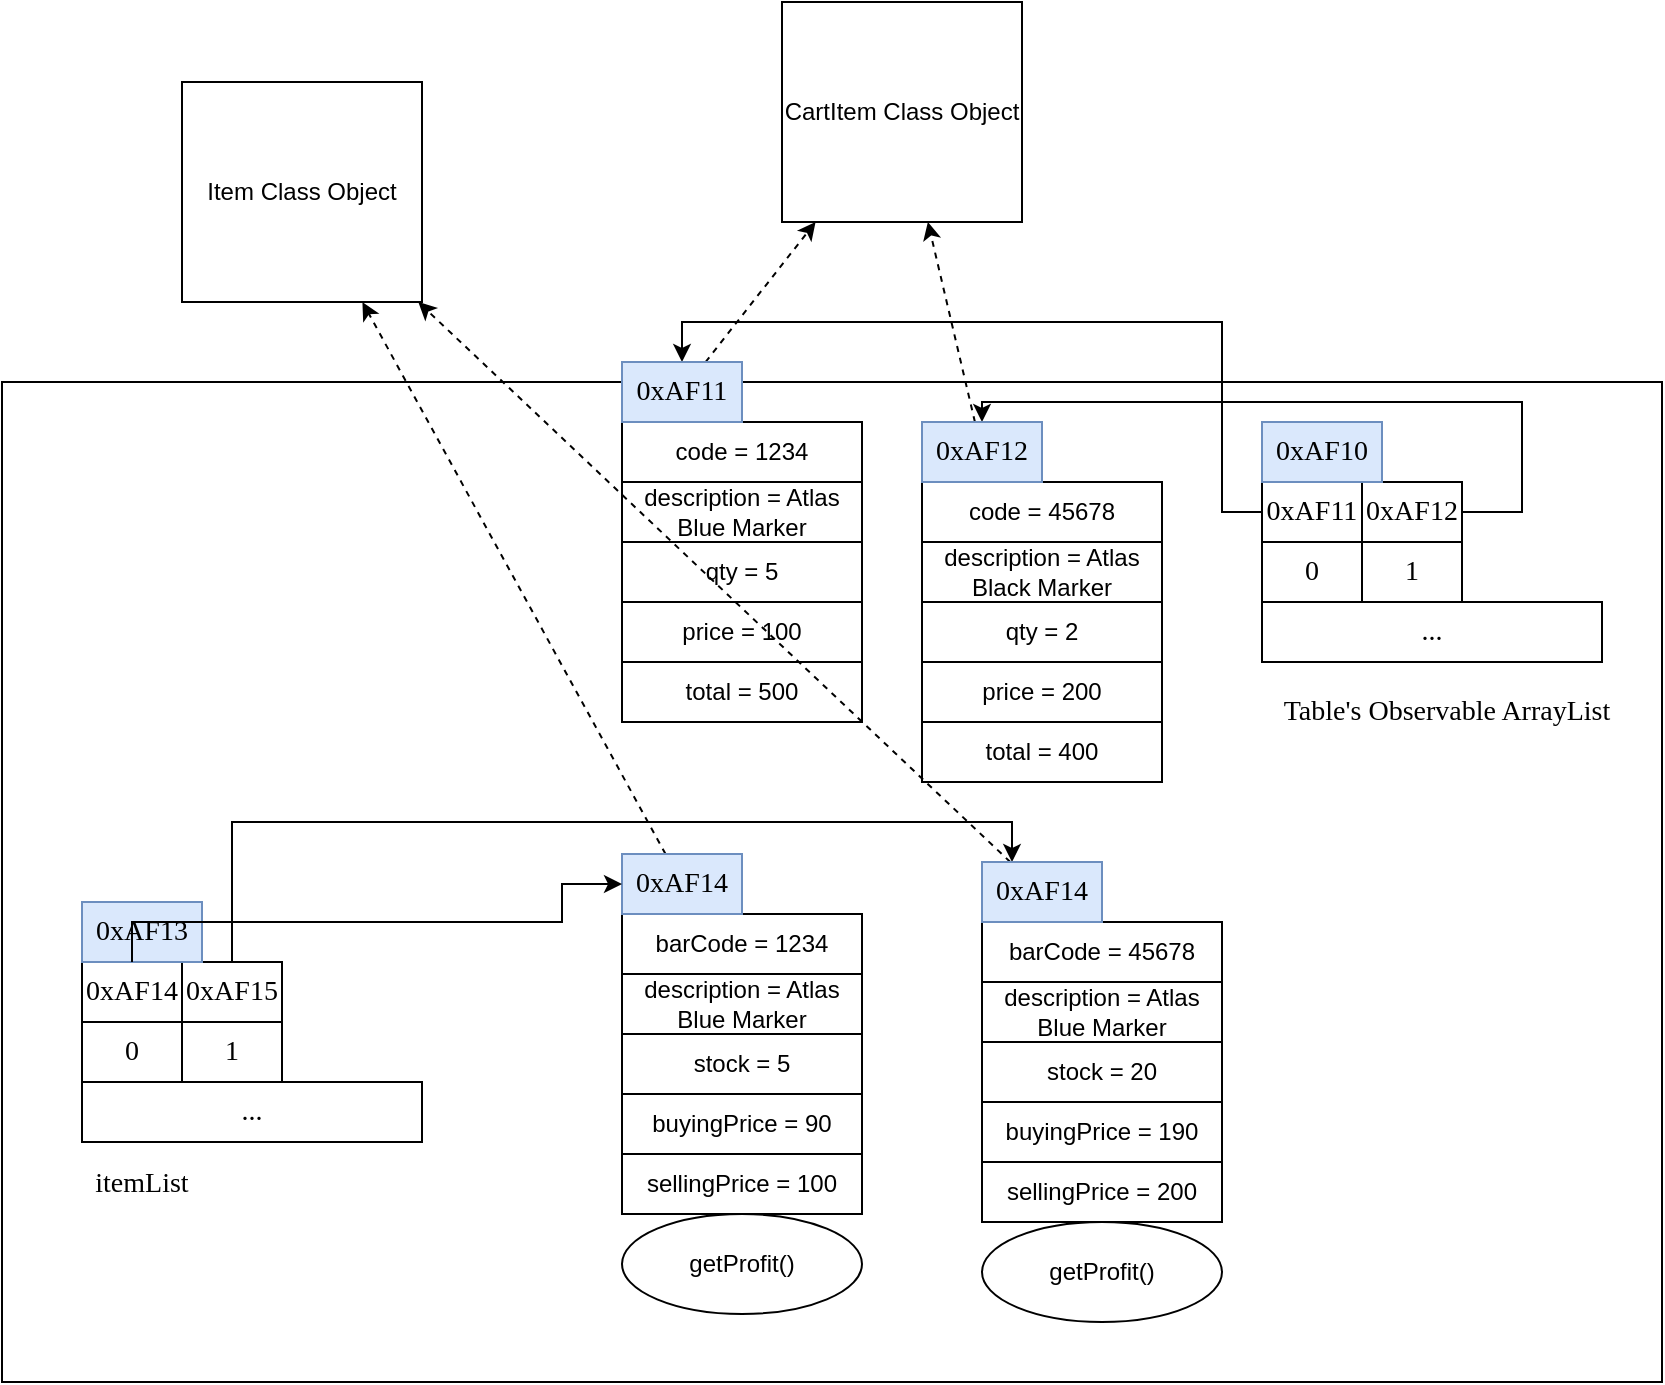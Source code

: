 <mxfile version="21.7.2" type="device">
  <diagram name="Page-1" id="yFsD_rq4y9ADLa1zhZdH">
    <mxGraphModel dx="1979" dy="1335" grid="1" gridSize="10" guides="1" tooltips="1" connect="1" arrows="1" fold="1" page="1" pageScale="1" pageWidth="1100" pageHeight="850" math="0" shadow="0">
      <root>
        <mxCell id="0" />
        <mxCell id="1" parent="0" />
        <mxCell id="5FXO2D51VpSBJTWo2e1x-1" value="" style="rounded=0;whiteSpace=wrap;html=1;" vertex="1" parent="1">
          <mxGeometry x="-110" y="70" width="830" height="500" as="geometry" />
        </mxCell>
        <mxCell id="5FXO2D51VpSBJTWo2e1x-29" style="edgeStyle=orthogonalEdgeStyle;rounded=0;orthogonalLoop=1;jettySize=auto;html=1;entryX=0.5;entryY=0;entryDx=0;entryDy=0;entryPerimeter=0;" edge="1" parent="1" source="5FXO2D51VpSBJTWo2e1x-2" target="5FXO2D51VpSBJTWo2e1x-22">
          <mxGeometry relative="1" as="geometry">
            <Array as="points">
              <mxPoint x="500" y="135" />
              <mxPoint x="500" y="40" />
              <mxPoint x="230" y="40" />
            </Array>
          </mxGeometry>
        </mxCell>
        <mxCell id="5FXO2D51VpSBJTWo2e1x-2" value="0xAF11" style="rounded=0;whiteSpace=wrap;html=1;fontFamily=Ubuntu;fontSource=https%3A%2F%2Ffonts.googleapis.com%2Fcss%3Ffamily%3DUbuntu;fontSize=14;" vertex="1" parent="1">
          <mxGeometry x="520" y="120" width="50" height="30" as="geometry" />
        </mxCell>
        <mxCell id="5FXO2D51VpSBJTWo2e1x-30" style="edgeStyle=orthogonalEdgeStyle;rounded=0;orthogonalLoop=1;jettySize=auto;html=1;" edge="1" parent="1" source="5FXO2D51VpSBJTWo2e1x-3" target="5FXO2D51VpSBJTWo2e1x-28">
          <mxGeometry relative="1" as="geometry">
            <Array as="points">
              <mxPoint x="650" y="135" />
              <mxPoint x="650" y="80" />
              <mxPoint x="380" y="80" />
            </Array>
          </mxGeometry>
        </mxCell>
        <mxCell id="5FXO2D51VpSBJTWo2e1x-3" value="0xAF12" style="rounded=0;whiteSpace=wrap;html=1;fontFamily=Ubuntu;fontSource=https%3A%2F%2Ffonts.googleapis.com%2Fcss%3Ffamily%3DUbuntu;fontSize=14;" vertex="1" parent="1">
          <mxGeometry x="570" y="120" width="50" height="30" as="geometry" />
        </mxCell>
        <mxCell id="5FXO2D51VpSBJTWo2e1x-8" value="0xAF10" style="text;html=1;strokeColor=#6c8ebf;fillColor=#dae8fc;align=center;verticalAlign=middle;whiteSpace=wrap;rounded=0;fontFamily=Ubuntu;fontSource=https%3A%2F%2Ffonts.googleapis.com%2Fcss%3Ffamily%3DUbuntu;fontSize=14;" vertex="1" parent="1">
          <mxGeometry x="520" y="90" width="60" height="30" as="geometry" />
        </mxCell>
        <mxCell id="5FXO2D51VpSBJTWo2e1x-9" value="..." style="rounded=0;whiteSpace=wrap;html=1;fontFamily=Ubuntu;fontSource=https%3A%2F%2Ffonts.googleapis.com%2Fcss%3Ffamily%3DUbuntu;fontSize=14;" vertex="1" parent="1">
          <mxGeometry x="520" y="180" width="170" height="30" as="geometry" />
        </mxCell>
        <mxCell id="5FXO2D51VpSBJTWo2e1x-10" value="0" style="rounded=0;whiteSpace=wrap;html=1;fontFamily=Ubuntu;fontSource=https%3A%2F%2Ffonts.googleapis.com%2Fcss%3Ffamily%3DUbuntu;fontSize=14;" vertex="1" parent="1">
          <mxGeometry x="520" y="150" width="50" height="30" as="geometry" />
        </mxCell>
        <mxCell id="5FXO2D51VpSBJTWo2e1x-11" value="1" style="rounded=0;whiteSpace=wrap;html=1;fontFamily=Ubuntu;fontSource=https%3A%2F%2Ffonts.googleapis.com%2Fcss%3Ffamily%3DUbuntu;fontSize=14;" vertex="1" parent="1">
          <mxGeometry x="570" y="150" width="50" height="30" as="geometry" />
        </mxCell>
        <mxCell id="5FXO2D51VpSBJTWo2e1x-12" value="Table&#39;s Observable ArrayList&lt;br&gt;" style="text;html=1;align=center;verticalAlign=middle;whiteSpace=wrap;rounded=0;fontFamily=Ubuntu;fontSource=https%3A%2F%2Ffonts.googleapis.com%2Fcss%3Ffamily%3DUbuntu;fontSize=14;" vertex="1" parent="1">
          <mxGeometry x="520" y="220" width="185" height="30" as="geometry" />
        </mxCell>
        <mxCell id="5FXO2D51VpSBJTWo2e1x-17" value="code = 1234" style="rounded=0;whiteSpace=wrap;html=1;" vertex="1" parent="1">
          <mxGeometry x="200" y="90" width="120" height="30" as="geometry" />
        </mxCell>
        <mxCell id="5FXO2D51VpSBJTWo2e1x-18" value="description = Atlas Blue Marker" style="rounded=0;whiteSpace=wrap;html=1;" vertex="1" parent="1">
          <mxGeometry x="200" y="120" width="120" height="30" as="geometry" />
        </mxCell>
        <mxCell id="5FXO2D51VpSBJTWo2e1x-19" value="qty = 5" style="rounded=0;whiteSpace=wrap;html=1;" vertex="1" parent="1">
          <mxGeometry x="200" y="150" width="120" height="30" as="geometry" />
        </mxCell>
        <mxCell id="5FXO2D51VpSBJTWo2e1x-20" value="price = 100" style="rounded=0;whiteSpace=wrap;html=1;" vertex="1" parent="1">
          <mxGeometry x="200" y="180" width="120" height="30" as="geometry" />
        </mxCell>
        <mxCell id="5FXO2D51VpSBJTWo2e1x-21" value="total = 500" style="rounded=0;whiteSpace=wrap;html=1;" vertex="1" parent="1">
          <mxGeometry x="200" y="210" width="120" height="30" as="geometry" />
        </mxCell>
        <mxCell id="5FXO2D51VpSBJTWo2e1x-63" style="rounded=0;orthogonalLoop=1;jettySize=auto;html=1;dashed=1;" edge="1" parent="1" source="5FXO2D51VpSBJTWo2e1x-22" target="5FXO2D51VpSBJTWo2e1x-62">
          <mxGeometry relative="1" as="geometry" />
        </mxCell>
        <mxCell id="5FXO2D51VpSBJTWo2e1x-22" value="0xAF11" style="text;html=1;strokeColor=#6c8ebf;fillColor=#dae8fc;align=center;verticalAlign=middle;whiteSpace=wrap;rounded=0;fontFamily=Ubuntu;fontSource=https%3A%2F%2Ffonts.googleapis.com%2Fcss%3Ffamily%3DUbuntu;fontSize=14;" vertex="1" parent="1">
          <mxGeometry x="200" y="60" width="60" height="30" as="geometry" />
        </mxCell>
        <mxCell id="5FXO2D51VpSBJTWo2e1x-23" value="code = 45678" style="rounded=0;whiteSpace=wrap;html=1;" vertex="1" parent="1">
          <mxGeometry x="350" y="120" width="120" height="30" as="geometry" />
        </mxCell>
        <mxCell id="5FXO2D51VpSBJTWo2e1x-24" value="description = Atlas Black Marker" style="rounded=0;whiteSpace=wrap;html=1;" vertex="1" parent="1">
          <mxGeometry x="350" y="150" width="120" height="30" as="geometry" />
        </mxCell>
        <mxCell id="5FXO2D51VpSBJTWo2e1x-25" value="qty = 2" style="rounded=0;whiteSpace=wrap;html=1;" vertex="1" parent="1">
          <mxGeometry x="350" y="180" width="120" height="30" as="geometry" />
        </mxCell>
        <mxCell id="5FXO2D51VpSBJTWo2e1x-26" value="price = 200" style="rounded=0;whiteSpace=wrap;html=1;" vertex="1" parent="1">
          <mxGeometry x="350" y="210" width="120" height="30" as="geometry" />
        </mxCell>
        <mxCell id="5FXO2D51VpSBJTWo2e1x-27" value="total = 400" style="rounded=0;whiteSpace=wrap;html=1;" vertex="1" parent="1">
          <mxGeometry x="350" y="240" width="120" height="30" as="geometry" />
        </mxCell>
        <mxCell id="5FXO2D51VpSBJTWo2e1x-64" style="rounded=0;orthogonalLoop=1;jettySize=auto;html=1;dashed=1;" edge="1" parent="1" source="5FXO2D51VpSBJTWo2e1x-28" target="5FXO2D51VpSBJTWo2e1x-62">
          <mxGeometry relative="1" as="geometry" />
        </mxCell>
        <mxCell id="5FXO2D51VpSBJTWo2e1x-28" value="0xAF12" style="text;html=1;strokeColor=#6c8ebf;fillColor=#dae8fc;align=center;verticalAlign=middle;whiteSpace=wrap;rounded=0;fontFamily=Ubuntu;fontSource=https%3A%2F%2Ffonts.googleapis.com%2Fcss%3Ffamily%3DUbuntu;fontSize=14;" vertex="1" parent="1">
          <mxGeometry x="350" y="90" width="60" height="30" as="geometry" />
        </mxCell>
        <mxCell id="5FXO2D51VpSBJTWo2e1x-38" value="0xAF14" style="rounded=0;whiteSpace=wrap;html=1;fontFamily=Ubuntu;fontSource=https%3A%2F%2Ffonts.googleapis.com%2Fcss%3Ffamily%3DUbuntu;fontSize=14;" vertex="1" parent="1">
          <mxGeometry x="-70" y="360" width="50" height="30" as="geometry" />
        </mxCell>
        <mxCell id="5FXO2D51VpSBJTWo2e1x-60" style="edgeStyle=orthogonalEdgeStyle;rounded=0;orthogonalLoop=1;jettySize=auto;html=1;entryX=0.25;entryY=0;entryDx=0;entryDy=0;" edge="1" parent="1" source="5FXO2D51VpSBJTWo2e1x-39" target="5FXO2D51VpSBJTWo2e1x-57">
          <mxGeometry relative="1" as="geometry">
            <Array as="points">
              <mxPoint x="5" y="290" />
              <mxPoint x="395" y="290" />
            </Array>
          </mxGeometry>
        </mxCell>
        <mxCell id="5FXO2D51VpSBJTWo2e1x-39" value="0xAF15" style="rounded=0;whiteSpace=wrap;html=1;fontFamily=Ubuntu;fontSource=https%3A%2F%2Ffonts.googleapis.com%2Fcss%3Ffamily%3DUbuntu;fontSize=14;" vertex="1" parent="1">
          <mxGeometry x="-20" y="360" width="50" height="30" as="geometry" />
        </mxCell>
        <mxCell id="5FXO2D51VpSBJTWo2e1x-40" value="0xAF13" style="text;html=1;strokeColor=#6c8ebf;fillColor=#dae8fc;align=center;verticalAlign=middle;whiteSpace=wrap;rounded=0;fontFamily=Ubuntu;fontSource=https%3A%2F%2Ffonts.googleapis.com%2Fcss%3Ffamily%3DUbuntu;fontSize=14;" vertex="1" parent="1">
          <mxGeometry x="-70" y="330" width="60" height="30" as="geometry" />
        </mxCell>
        <mxCell id="5FXO2D51VpSBJTWo2e1x-41" value="..." style="rounded=0;whiteSpace=wrap;html=1;fontFamily=Ubuntu;fontSource=https%3A%2F%2Ffonts.googleapis.com%2Fcss%3Ffamily%3DUbuntu;fontSize=14;" vertex="1" parent="1">
          <mxGeometry x="-70" y="420" width="170" height="30" as="geometry" />
        </mxCell>
        <mxCell id="5FXO2D51VpSBJTWo2e1x-42" value="0" style="rounded=0;whiteSpace=wrap;html=1;fontFamily=Ubuntu;fontSource=https%3A%2F%2Ffonts.googleapis.com%2Fcss%3Ffamily%3DUbuntu;fontSize=14;" vertex="1" parent="1">
          <mxGeometry x="-70" y="390" width="50" height="30" as="geometry" />
        </mxCell>
        <mxCell id="5FXO2D51VpSBJTWo2e1x-43" value="1" style="rounded=0;whiteSpace=wrap;html=1;fontFamily=Ubuntu;fontSource=https%3A%2F%2Ffonts.googleapis.com%2Fcss%3Ffamily%3DUbuntu;fontSize=14;" vertex="1" parent="1">
          <mxGeometry x="-20" y="390" width="50" height="30" as="geometry" />
        </mxCell>
        <mxCell id="5FXO2D51VpSBJTWo2e1x-44" value="itemList" style="text;html=1;strokeColor=none;fillColor=none;align=center;verticalAlign=middle;whiteSpace=wrap;rounded=0;fontFamily=Ubuntu;fontSource=https%3A%2F%2Ffonts.googleapis.com%2Fcss%3Ffamily%3DUbuntu;fontSize=14;" vertex="1" parent="1">
          <mxGeometry x="-70" y="456" width="60" height="30" as="geometry" />
        </mxCell>
        <mxCell id="5FXO2D51VpSBJTWo2e1x-45" value="barCode = 1234" style="rounded=0;whiteSpace=wrap;html=1;" vertex="1" parent="1">
          <mxGeometry x="200" y="336" width="120" height="30" as="geometry" />
        </mxCell>
        <mxCell id="5FXO2D51VpSBJTWo2e1x-46" value="description = Atlas Blue Marker" style="rounded=0;whiteSpace=wrap;html=1;" vertex="1" parent="1">
          <mxGeometry x="200" y="366" width="120" height="30" as="geometry" />
        </mxCell>
        <mxCell id="5FXO2D51VpSBJTWo2e1x-47" value="stock = 5" style="rounded=0;whiteSpace=wrap;html=1;" vertex="1" parent="1">
          <mxGeometry x="200" y="396" width="120" height="30" as="geometry" />
        </mxCell>
        <mxCell id="5FXO2D51VpSBJTWo2e1x-48" value="buyingPrice = 90" style="rounded=0;whiteSpace=wrap;html=1;" vertex="1" parent="1">
          <mxGeometry x="200" y="426" width="120" height="30" as="geometry" />
        </mxCell>
        <mxCell id="5FXO2D51VpSBJTWo2e1x-49" value="sellingPrice = 100" style="rounded=0;whiteSpace=wrap;html=1;" vertex="1" parent="1">
          <mxGeometry x="200" y="456" width="120" height="30" as="geometry" />
        </mxCell>
        <mxCell id="5FXO2D51VpSBJTWo2e1x-65" style="rounded=0;orthogonalLoop=1;jettySize=auto;html=1;dashed=1;" edge="1" parent="1" source="5FXO2D51VpSBJTWo2e1x-50" target="5FXO2D51VpSBJTWo2e1x-61">
          <mxGeometry relative="1" as="geometry" />
        </mxCell>
        <mxCell id="5FXO2D51VpSBJTWo2e1x-50" value="0xAF14" style="text;html=1;strokeColor=#6c8ebf;fillColor=#dae8fc;align=center;verticalAlign=middle;whiteSpace=wrap;rounded=0;fontFamily=Ubuntu;fontSource=https%3A%2F%2Ffonts.googleapis.com%2Fcss%3Ffamily%3DUbuntu;fontSize=14;" vertex="1" parent="1">
          <mxGeometry x="200" y="306" width="60" height="30" as="geometry" />
        </mxCell>
        <mxCell id="5FXO2D51VpSBJTWo2e1x-51" value="getProfit()" style="ellipse;whiteSpace=wrap;html=1;" vertex="1" parent="1">
          <mxGeometry x="200" y="486" width="120" height="50" as="geometry" />
        </mxCell>
        <mxCell id="5FXO2D51VpSBJTWo2e1x-52" value="barCode = 45678" style="rounded=0;whiteSpace=wrap;html=1;" vertex="1" parent="1">
          <mxGeometry x="380" y="340" width="120" height="30" as="geometry" />
        </mxCell>
        <mxCell id="5FXO2D51VpSBJTWo2e1x-53" value="description = Atlas Blue Marker" style="rounded=0;whiteSpace=wrap;html=1;" vertex="1" parent="1">
          <mxGeometry x="380" y="370" width="120" height="30" as="geometry" />
        </mxCell>
        <mxCell id="5FXO2D51VpSBJTWo2e1x-54" value="stock = 20" style="rounded=0;whiteSpace=wrap;html=1;" vertex="1" parent="1">
          <mxGeometry x="380" y="400" width="120" height="30" as="geometry" />
        </mxCell>
        <mxCell id="5FXO2D51VpSBJTWo2e1x-55" value="buyingPrice = 190" style="rounded=0;whiteSpace=wrap;html=1;" vertex="1" parent="1">
          <mxGeometry x="380" y="430" width="120" height="30" as="geometry" />
        </mxCell>
        <mxCell id="5FXO2D51VpSBJTWo2e1x-56" value="sellingPrice = 200" style="rounded=0;whiteSpace=wrap;html=1;" vertex="1" parent="1">
          <mxGeometry x="380" y="460" width="120" height="30" as="geometry" />
        </mxCell>
        <mxCell id="5FXO2D51VpSBJTWo2e1x-66" style="rounded=0;orthogonalLoop=1;jettySize=auto;html=1;dashed=1;" edge="1" parent="1" source="5FXO2D51VpSBJTWo2e1x-57" target="5FXO2D51VpSBJTWo2e1x-61">
          <mxGeometry relative="1" as="geometry" />
        </mxCell>
        <mxCell id="5FXO2D51VpSBJTWo2e1x-57" value="0xAF14" style="text;html=1;strokeColor=#6c8ebf;fillColor=#dae8fc;align=center;verticalAlign=middle;whiteSpace=wrap;rounded=0;fontFamily=Ubuntu;fontSource=https%3A%2F%2Ffonts.googleapis.com%2Fcss%3Ffamily%3DUbuntu;fontSize=14;" vertex="1" parent="1">
          <mxGeometry x="380" y="310" width="60" height="30" as="geometry" />
        </mxCell>
        <mxCell id="5FXO2D51VpSBJTWo2e1x-58" value="getProfit()" style="ellipse;whiteSpace=wrap;html=1;" vertex="1" parent="1">
          <mxGeometry x="380" y="490" width="120" height="50" as="geometry" />
        </mxCell>
        <mxCell id="5FXO2D51VpSBJTWo2e1x-59" style="edgeStyle=orthogonalEdgeStyle;rounded=0;orthogonalLoop=1;jettySize=auto;html=1;entryX=0;entryY=0.5;entryDx=0;entryDy=0;" edge="1" parent="1" source="5FXO2D51VpSBJTWo2e1x-38" target="5FXO2D51VpSBJTWo2e1x-50">
          <mxGeometry relative="1" as="geometry">
            <Array as="points">
              <mxPoint x="-45" y="340" />
              <mxPoint x="170" y="340" />
              <mxPoint x="170" y="321" />
            </Array>
          </mxGeometry>
        </mxCell>
        <mxCell id="5FXO2D51VpSBJTWo2e1x-61" value="Item Class Object" style="rounded=0;whiteSpace=wrap;html=1;" vertex="1" parent="1">
          <mxGeometry x="-20" y="-80" width="120" height="110" as="geometry" />
        </mxCell>
        <mxCell id="5FXO2D51VpSBJTWo2e1x-62" value="CartItem Class Object" style="rounded=0;whiteSpace=wrap;html=1;" vertex="1" parent="1">
          <mxGeometry x="280" y="-120" width="120" height="110" as="geometry" />
        </mxCell>
      </root>
    </mxGraphModel>
  </diagram>
</mxfile>
